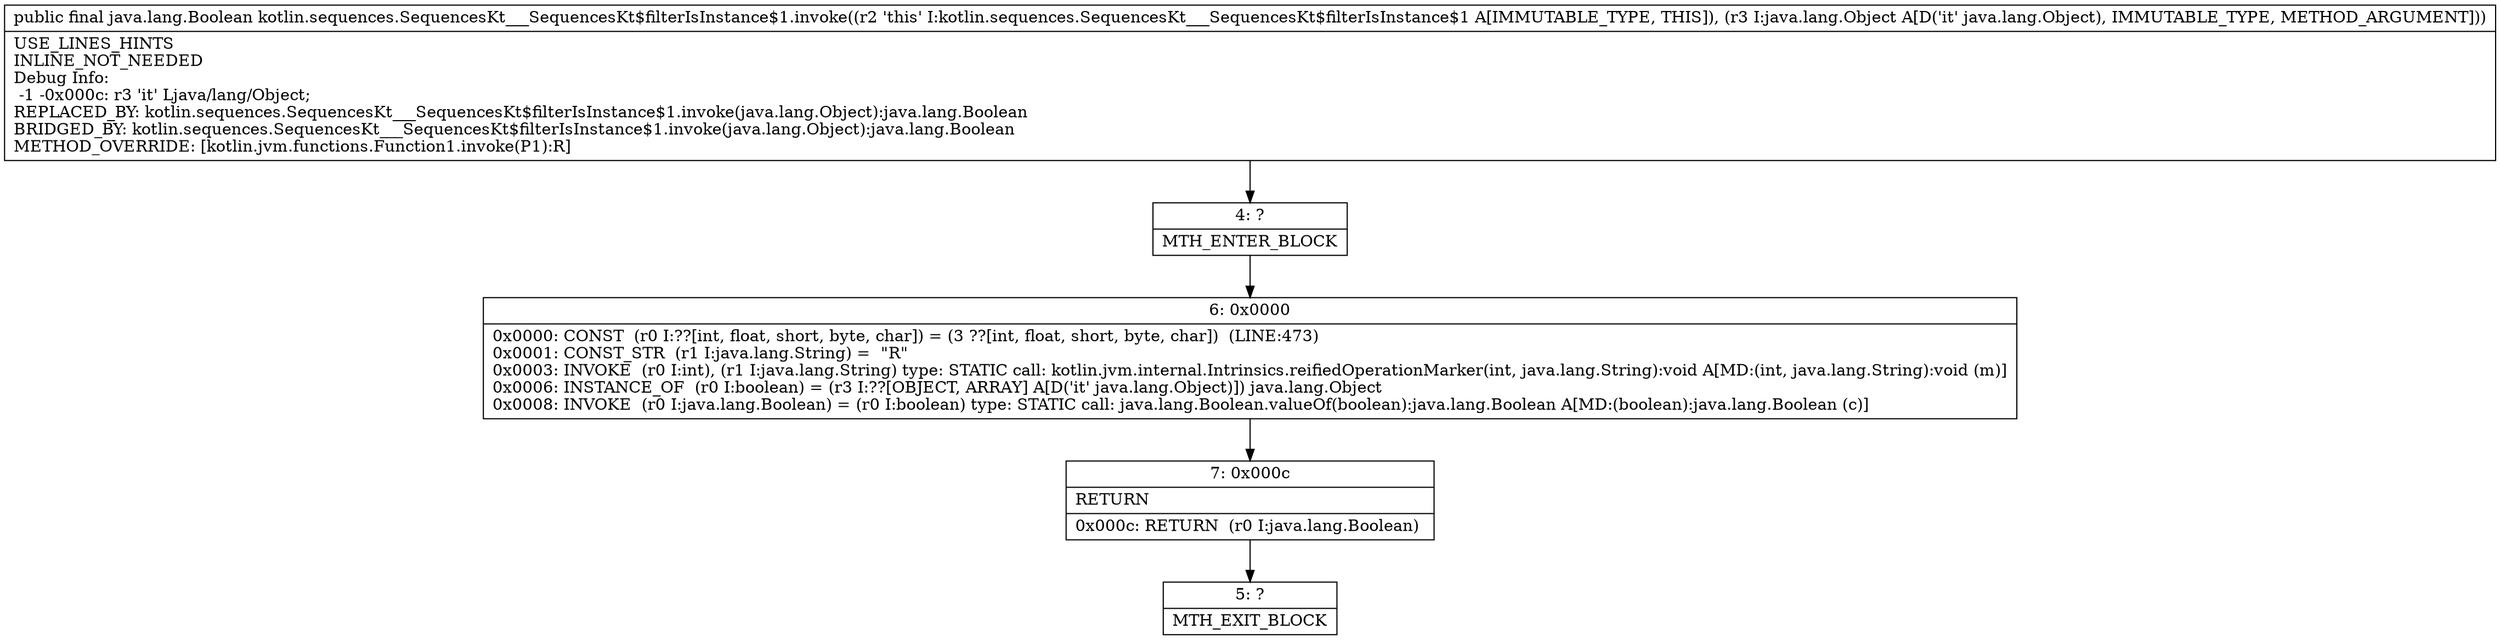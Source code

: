 digraph "CFG forkotlin.sequences.SequencesKt___SequencesKt$filterIsInstance$1.invoke(Ljava\/lang\/Object;)Ljava\/lang\/Boolean;" {
Node_4 [shape=record,label="{4\:\ ?|MTH_ENTER_BLOCK\l}"];
Node_6 [shape=record,label="{6\:\ 0x0000|0x0000: CONST  (r0 I:??[int, float, short, byte, char]) = (3 ??[int, float, short, byte, char])  (LINE:473)\l0x0001: CONST_STR  (r1 I:java.lang.String) =  \"R\" \l0x0003: INVOKE  (r0 I:int), (r1 I:java.lang.String) type: STATIC call: kotlin.jvm.internal.Intrinsics.reifiedOperationMarker(int, java.lang.String):void A[MD:(int, java.lang.String):void (m)]\l0x0006: INSTANCE_OF  (r0 I:boolean) = (r3 I:??[OBJECT, ARRAY] A[D('it' java.lang.Object)]) java.lang.Object \l0x0008: INVOKE  (r0 I:java.lang.Boolean) = (r0 I:boolean) type: STATIC call: java.lang.Boolean.valueOf(boolean):java.lang.Boolean A[MD:(boolean):java.lang.Boolean (c)]\l}"];
Node_7 [shape=record,label="{7\:\ 0x000c|RETURN\l|0x000c: RETURN  (r0 I:java.lang.Boolean) \l}"];
Node_5 [shape=record,label="{5\:\ ?|MTH_EXIT_BLOCK\l}"];
MethodNode[shape=record,label="{public final java.lang.Boolean kotlin.sequences.SequencesKt___SequencesKt$filterIsInstance$1.invoke((r2 'this' I:kotlin.sequences.SequencesKt___SequencesKt$filterIsInstance$1 A[IMMUTABLE_TYPE, THIS]), (r3 I:java.lang.Object A[D('it' java.lang.Object), IMMUTABLE_TYPE, METHOD_ARGUMENT]))  | USE_LINES_HINTS\lINLINE_NOT_NEEDED\lDebug Info:\l  \-1 \-0x000c: r3 'it' Ljava\/lang\/Object;\lREPLACED_BY: kotlin.sequences.SequencesKt___SequencesKt$filterIsInstance$1.invoke(java.lang.Object):java.lang.Boolean\lBRIDGED_BY: kotlin.sequences.SequencesKt___SequencesKt$filterIsInstance$1.invoke(java.lang.Object):java.lang.Boolean\lMETHOD_OVERRIDE: [kotlin.jvm.functions.Function1.invoke(P1):R]\l}"];
MethodNode -> Node_4;Node_4 -> Node_6;
Node_6 -> Node_7;
Node_7 -> Node_5;
}

